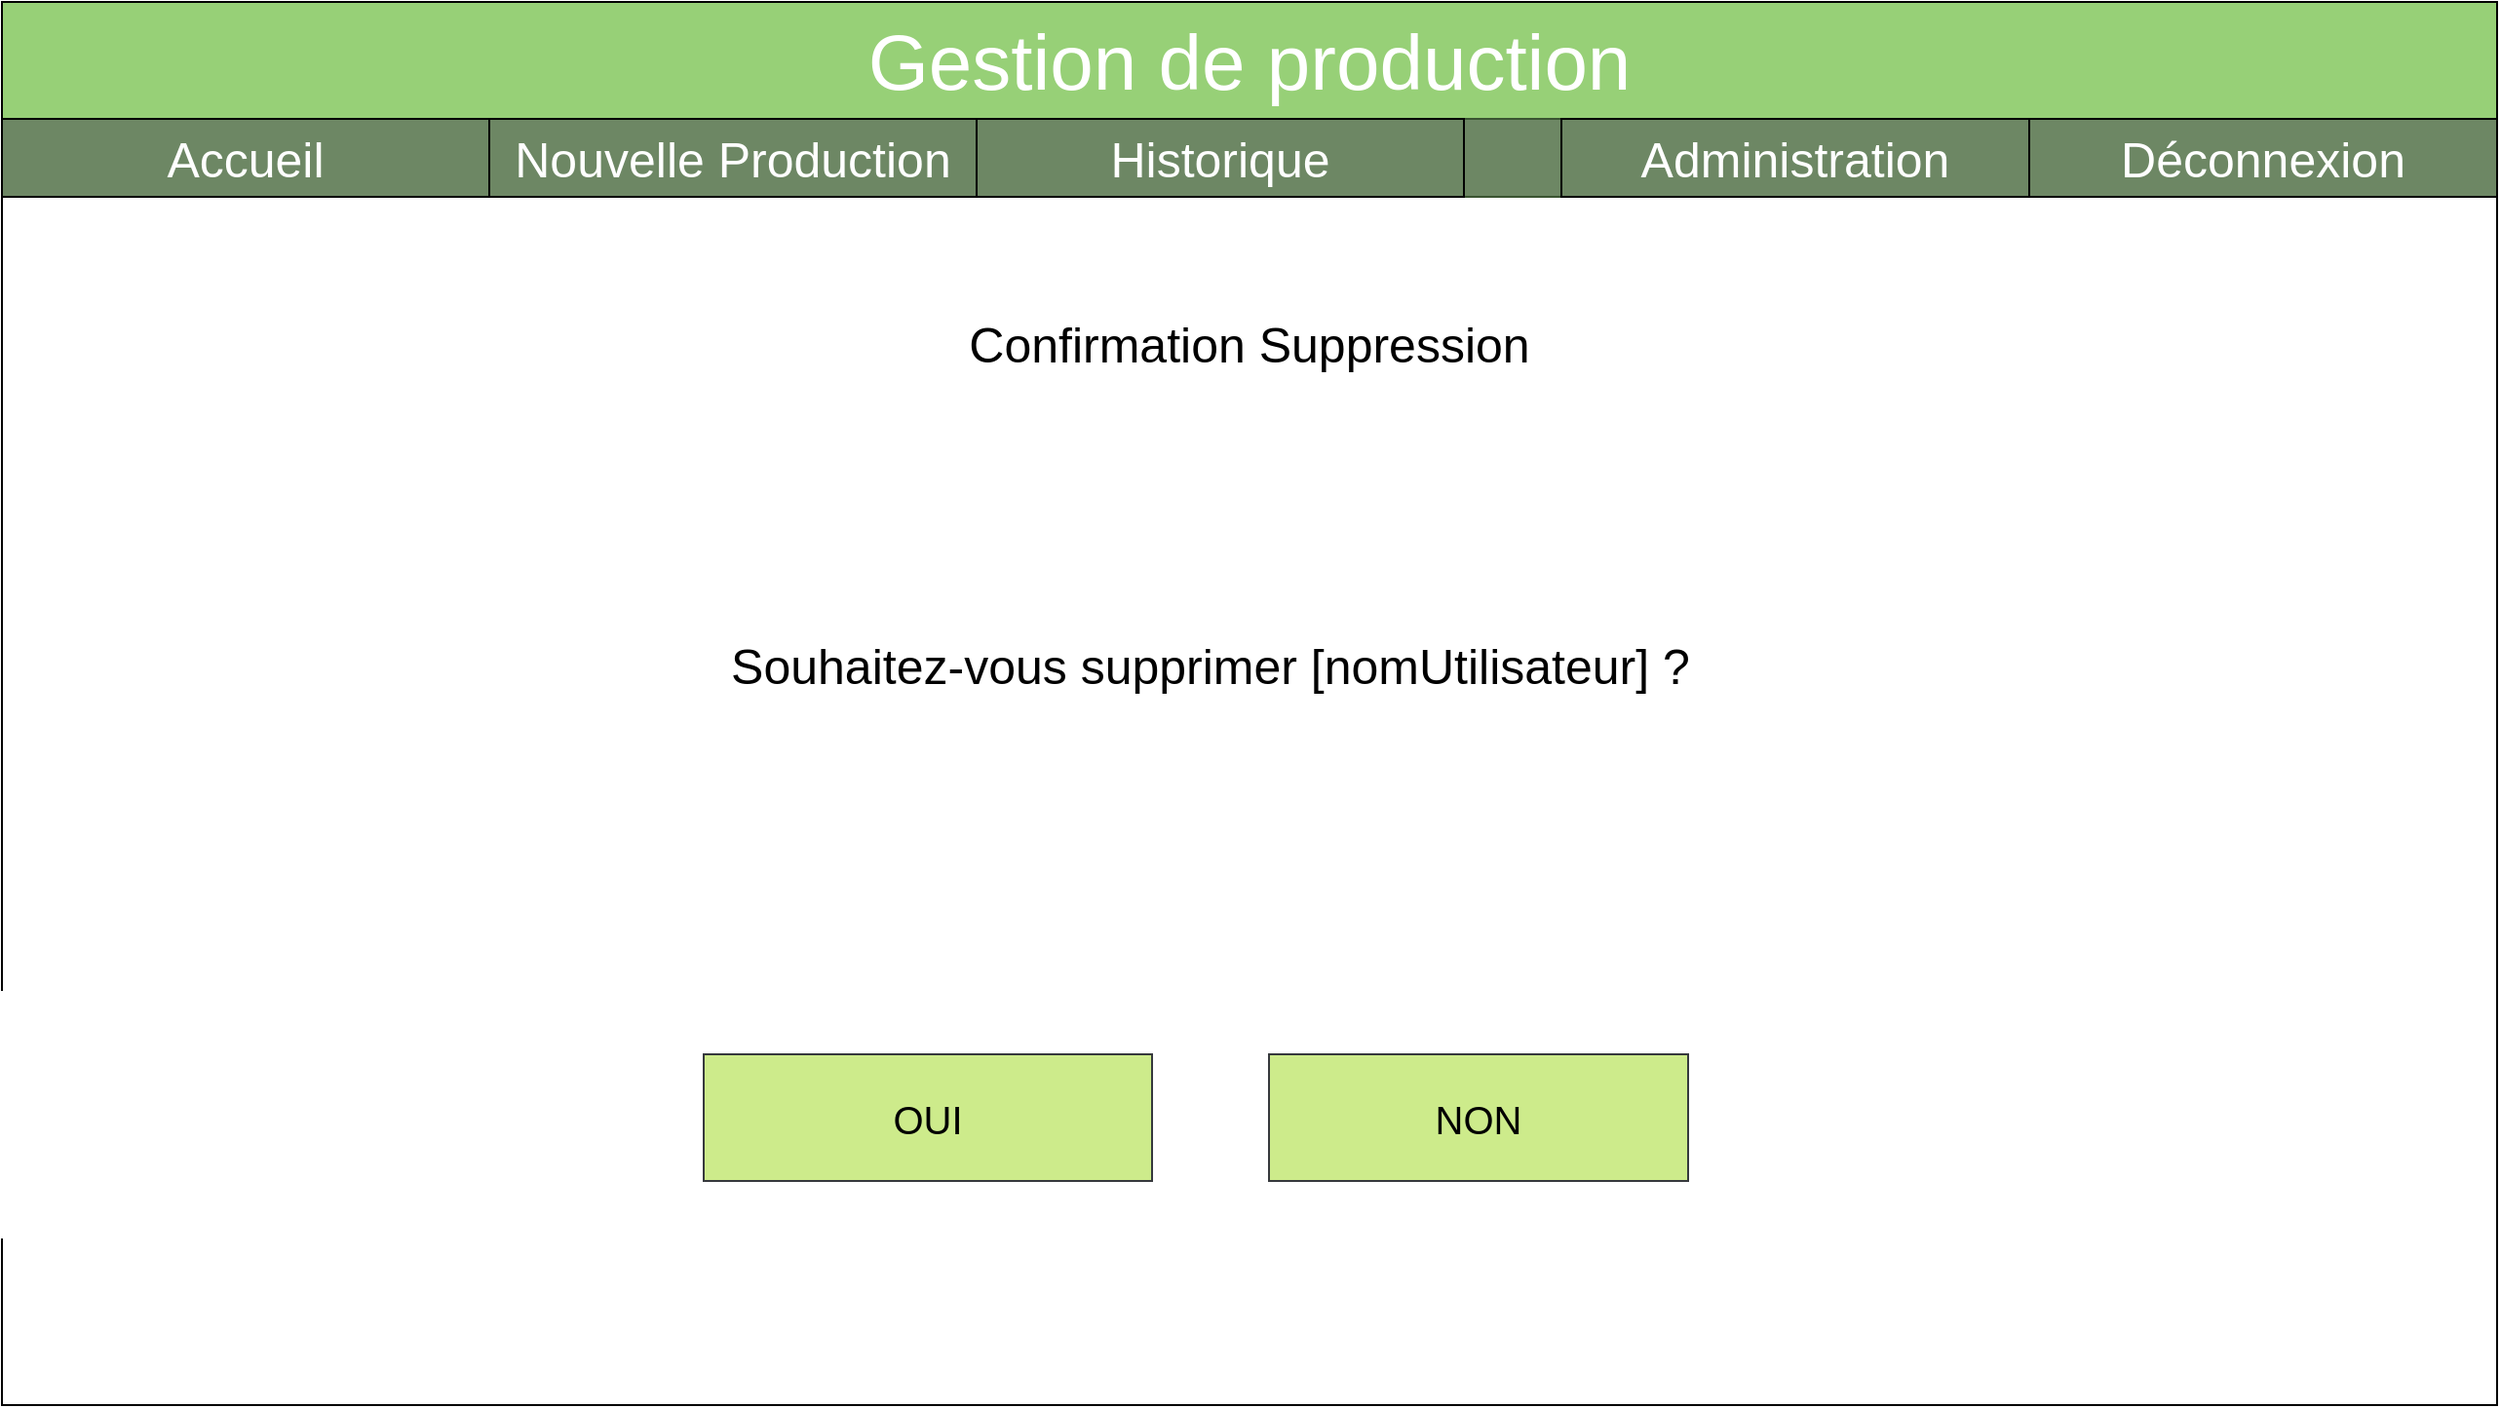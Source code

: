 <mxfile version="12.7.9" type="device"><diagram id="z0axqXXNbdB5ry2FUeeX" name="Page-1"><mxGraphModel dx="1422" dy="794" grid="1" gridSize="10" guides="1" tooltips="1" connect="1" arrows="1" fold="1" page="1" pageScale="1" pageWidth="827" pageHeight="1169" math="0" shadow="0"><root><mxCell id="0"/><mxCell id="1" parent="0"/><mxCell id="175urzMJL6xfBwHv68r0-1" value="" style="rounded=0;whiteSpace=wrap;html=1;" vertex="1" parent="1"><mxGeometry x="190" y="310" width="1280" height="720" as="geometry"/></mxCell><mxCell id="175urzMJL6xfBwHv68r0-2" value="" style="group;fillColor=#D5E8D4;" vertex="1" connectable="0" parent="1"><mxGeometry x="190" y="310" width="1280" height="100" as="geometry"/></mxCell><mxCell id="175urzMJL6xfBwHv68r0-3" value="" style="rounded=0;whiteSpace=wrap;html=1;shadow=0;glass=0;comic=0;fontSize=40;align=center;fillColor=#97D077;strokeColor=#000000;" vertex="1" parent="175urzMJL6xfBwHv68r0-2"><mxGeometry width="1280" height="60" as="geometry"/></mxCell><mxCell id="175urzMJL6xfBwHv68r0-4" value="Gestion de production" style="text;html=1;align=center;verticalAlign=middle;whiteSpace=wrap;rounded=0;shadow=0;glass=0;comic=0;fontSize=40;labelBackgroundColor=none;labelBorderColor=none;fontStyle=0;fontColor=#FFFFFF;" vertex="1" parent="175urzMJL6xfBwHv68r0-2"><mxGeometry x="400" y="10" width="480" height="40" as="geometry"/></mxCell><mxCell id="175urzMJL6xfBwHv68r0-5" value="" style="rounded=0;whiteSpace=wrap;html=1;shadow=0;glass=0;comic=0;fontSize=40;align=center;fillColor=#6d8764;strokeColor=#3A5431;fontColor=#ffffff;" vertex="1" parent="175urzMJL6xfBwHv68r0-2"><mxGeometry y="60" width="1280" height="40" as="geometry"/></mxCell><mxCell id="175urzMJL6xfBwHv68r0-6" value="Nouvelle Production" style="text;html=1;strokeColor=#000000;fillColor=none;align=center;verticalAlign=middle;whiteSpace=wrap;rounded=0;fontSize=25;fontColor=#FFFFFF;" vertex="1" parent="175urzMJL6xfBwHv68r0-2"><mxGeometry x="250" y="60" width="250" height="40" as="geometry"/></mxCell><mxCell id="175urzMJL6xfBwHv68r0-7" value="Historique&lt;span style=&quot;color: rgba(0 , 0 , 0 , 0) ; font-family: monospace ; font-size: 0px ; white-space: nowrap&quot;&gt;%3CmxGraphModel%3E%3Croot%3E%3CmxCell%20id%3D%220%22%2F%3E%3CmxCell%20id%3D%221%22%20parent%3D%220%22%2F%3E%3CmxCell%20id%3D%222%22%20value%3D%22Nouvelle%20Production%22%20style%3D%22text%3Bhtml%3D1%3BstrokeColor%3Dnone%3BfillColor%3Dnone%3Balign%3Dcenter%3BverticalAlign%3Dmiddle%3BwhiteSpace%3Dwrap%3Brounded%3D0%3BfontSize%3D25%3BfontColor%3D%23FFFFFF%3B%22%20vertex%3D%221%22%20parent%3D%221%22%3E%3CmxGeometry%20x%3D%22200%22%20y%3D%22370%22%20width%3D%22260%22%20height%3D%2240%22%20as%3D%22geometry%22%2F%3E%3C%2FmxCell%3E%3C%2Froot%3E%3C%2FmxGraphModel%3E&lt;/span&gt;" style="text;html=1;strokeColor=#000000;fillColor=none;align=center;verticalAlign=middle;whiteSpace=wrap;rounded=0;fontSize=25;fontColor=#FFFFFF;" vertex="1" parent="175urzMJL6xfBwHv68r0-2"><mxGeometry x="500" y="60" width="250" height="40" as="geometry"/></mxCell><mxCell id="175urzMJL6xfBwHv68r0-8" value="Administration" style="text;html=1;strokeColor=#000000;fillColor=none;align=center;verticalAlign=middle;whiteSpace=wrap;rounded=0;fontSize=25;fontColor=#FFFFFF;" vertex="1" parent="175urzMJL6xfBwHv68r0-2"><mxGeometry x="800" y="60" width="240" height="40" as="geometry"/></mxCell><mxCell id="175urzMJL6xfBwHv68r0-9" value="Déconnexion" style="text;html=1;strokeColor=#000000;fillColor=none;align=center;verticalAlign=middle;whiteSpace=wrap;rounded=0;fontSize=25;fontColor=#FFFFFF;" vertex="1" parent="175urzMJL6xfBwHv68r0-2"><mxGeometry x="1040" y="60" width="240" height="40" as="geometry"/></mxCell><mxCell id="175urzMJL6xfBwHv68r0-10" value="Accueil" style="text;html=1;strokeColor=#000000;fillColor=none;align=center;verticalAlign=middle;whiteSpace=wrap;rounded=0;fontSize=25;fontColor=#FFFFFF;" vertex="1" parent="175urzMJL6xfBwHv68r0-2"><mxGeometry y="60" width="250" height="40" as="geometry"/></mxCell><mxCell id="175urzMJL6xfBwHv68r0-11" value="&lt;font style=&quot;font-size: 25px&quot;&gt;Confirmation Suppression&lt;/font&gt;" style="text;html=1;strokeColor=none;fillColor=none;align=center;verticalAlign=middle;whiteSpace=wrap;rounded=0;fontSize=25;" vertex="1" parent="1"><mxGeometry x="590" y="460" width="480" height="50" as="geometry"/></mxCell><mxCell id="175urzMJL6xfBwHv68r0-12" value="NON" style="rounded=0;whiteSpace=wrap;html=1;shadow=0;glass=0;comic=0;fontSize=20;align=center;fillColor=#cdeb8b;strokeColor=#36393d;" vertex="1" parent="1"><mxGeometry x="840" y="850" width="215" height="65" as="geometry"/></mxCell><mxCell id="175urzMJL6xfBwHv68r0-13" value="OUI" style="rounded=0;whiteSpace=wrap;html=1;shadow=0;glass=0;comic=0;fontSize=20;align=center;fillColor=#cdeb8b;strokeColor=#36393d;" vertex="1" parent="1"><mxGeometry x="550" y="850" width="230" height="65" as="geometry"/></mxCell><mxCell id="175urzMJL6xfBwHv68r0-27" value="&lt;font style=&quot;font-size: 25px&quot;&gt;Souhaitez-vous supprimer [nomUtilisateur] ?&lt;/font&gt;" style="text;html=1;strokeColor=none;fillColor=none;align=center;verticalAlign=middle;whiteSpace=wrap;rounded=0;fontSize=40;" vertex="1" parent="1"><mxGeometry x="530" y="620" width="560" height="50" as="geometry"/></mxCell></root></mxGraphModel></diagram></mxfile>